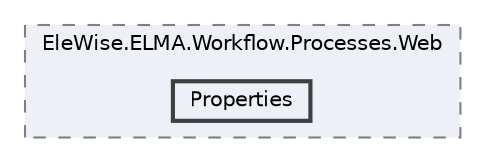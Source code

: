digraph "Web/Modules/EleWise.ELMA.Workflow.Processes.Web/Properties"
{
 // LATEX_PDF_SIZE
  bgcolor="transparent";
  edge [fontname=Helvetica,fontsize=10,labelfontname=Helvetica,labelfontsize=10];
  node [fontname=Helvetica,fontsize=10,shape=box,height=0.2,width=0.4];
  compound=true
  subgraph clusterdir_94ed7524891059556ee14621a8e7350e {
    graph [ bgcolor="#edf0f7", pencolor="grey50", label="EleWise.ELMA.Workflow.Processes.Web", fontname=Helvetica,fontsize=10 style="filled,dashed", URL="dir_94ed7524891059556ee14621a8e7350e.html",tooltip=""]
  dir_5c22b01bd417685822c861387d7436cf [label="Properties", fillcolor="#edf0f7", color="grey25", style="filled,bold", URL="dir_5c22b01bd417685822c861387d7436cf.html",tooltip=""];
  }
}
